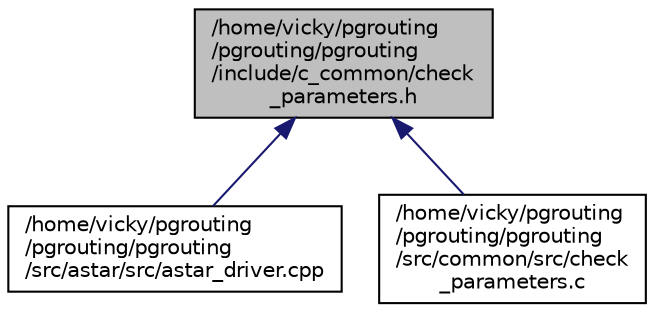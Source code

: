 digraph "/home/vicky/pgrouting/pgrouting/pgrouting/include/c_common/check_parameters.h"
{
  edge [fontname="Helvetica",fontsize="10",labelfontname="Helvetica",labelfontsize="10"];
  node [fontname="Helvetica",fontsize="10",shape=record];
  Node7 [label="/home/vicky/pgrouting\l/pgrouting/pgrouting\l/include/c_common/check\l_parameters.h",height=0.2,width=0.4,color="black", fillcolor="grey75", style="filled", fontcolor="black"];
  Node7 -> Node8 [dir="back",color="midnightblue",fontsize="10",style="solid",fontname="Helvetica"];
  Node8 [label="/home/vicky/pgrouting\l/pgrouting/pgrouting\l/src/astar/src/astar_driver.cpp",height=0.2,width=0.4,color="black", fillcolor="white", style="filled",URL="$astar__driver_8cpp.html"];
  Node7 -> Node9 [dir="back",color="midnightblue",fontsize="10",style="solid",fontname="Helvetica"];
  Node9 [label="/home/vicky/pgrouting\l/pgrouting/pgrouting\l/src/common/src/check\l_parameters.c",height=0.2,width=0.4,color="black", fillcolor="white", style="filled",URL="$check__parameters_8c.html"];
}
